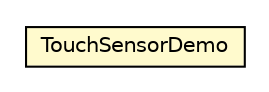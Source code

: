 #!/usr/local/bin/dot
#
# Class diagram 
# Generated by UMLGraph version R5_6 (http://www.umlgraph.org/)
#

digraph G {
	edge [fontname="Helvetica",fontsize=10,labelfontname="Helvetica",labelfontsize=10];
	node [fontname="Helvetica",fontsize=10,shape=plaintext];
	nodesep=0.25;
	ranksep=0.5;
	// examples.hardware.sensors.ev3.TouchSensorDemo
	c12240 [label=<<table title="examples.hardware.sensors.ev3.TouchSensorDemo" border="0" cellborder="1" cellspacing="0" cellpadding="2" port="p" bgcolor="lemonChiffon" href="./TouchSensorDemo.html">
		<tr><td><table border="0" cellspacing="0" cellpadding="1">
<tr><td align="center" balign="center"> TouchSensorDemo </td></tr>
		</table></td></tr>
		</table>>, URL="./TouchSensorDemo.html", fontname="Helvetica", fontcolor="black", fontsize=10.0];
}

